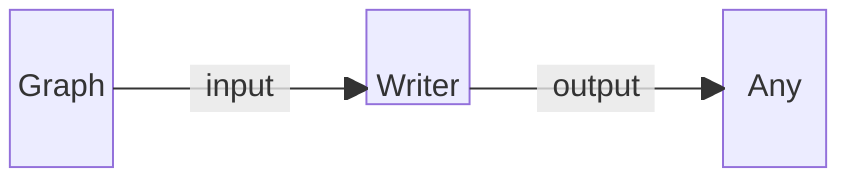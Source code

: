 block-beta
    columns 7
    Graph space:2 Writer space:2 Any
    Graph-- "input" -->Writer
    Writer-- "output" -->Any

    classDef block height:48px,padding:8px;
    classDef hidden visibility:none;
    class Writer block
    class Graph hidden
    class Any hidden